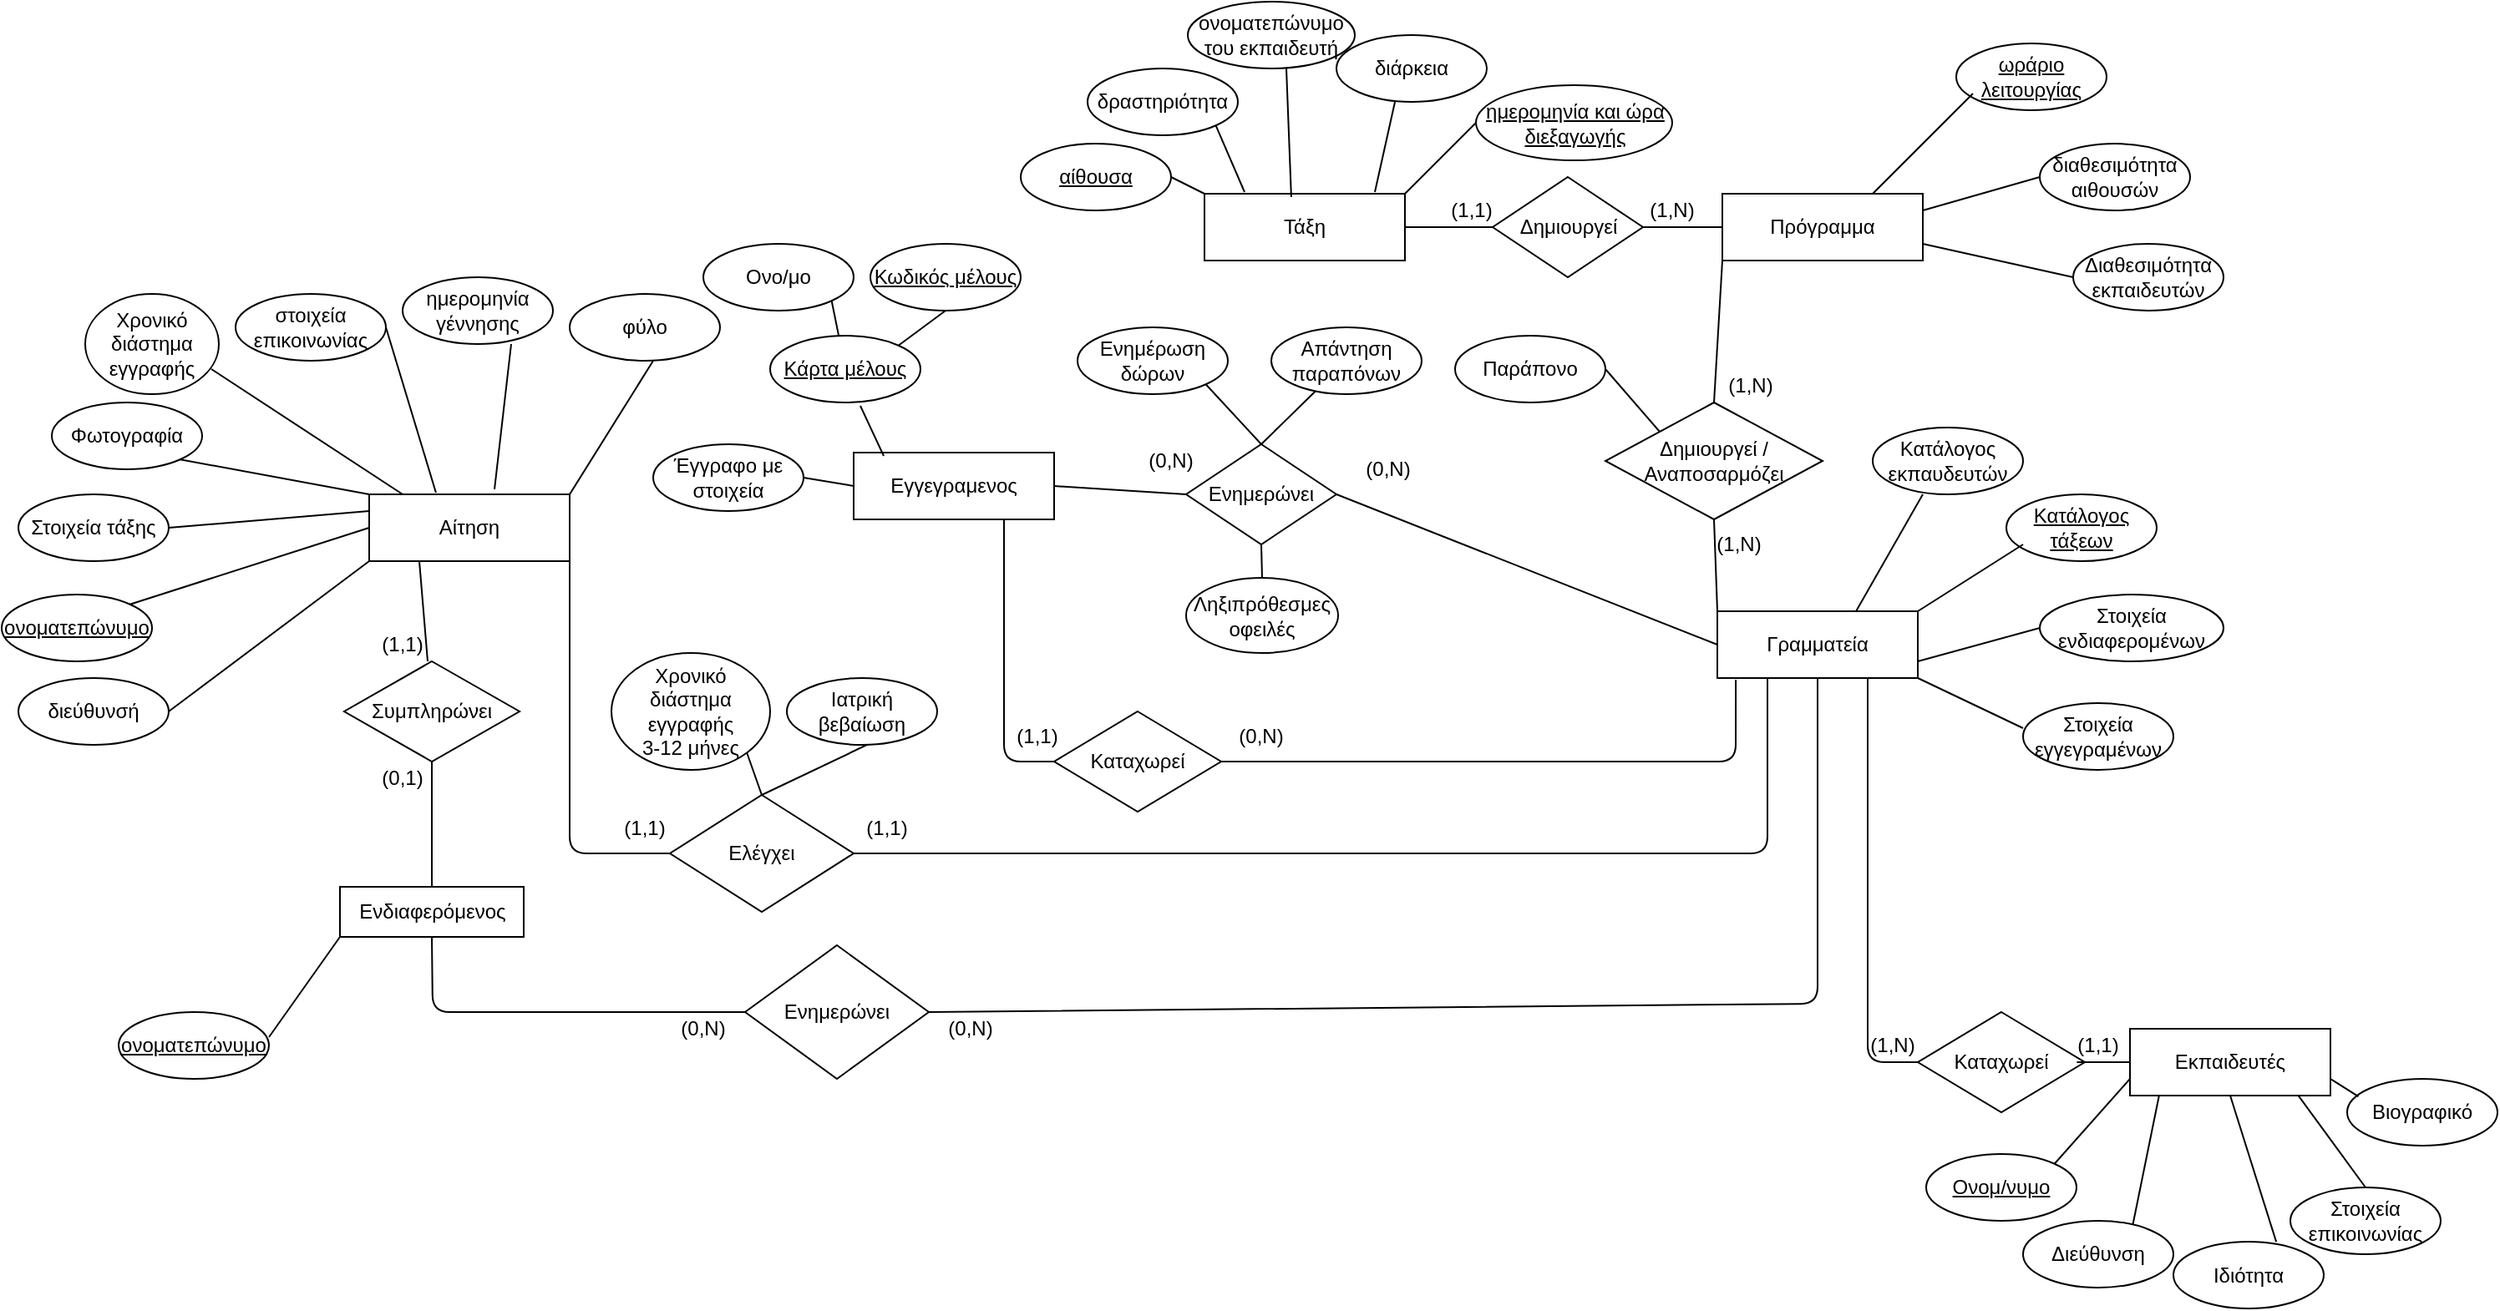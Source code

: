 <mxfile version="13.10.0" type="google"><diagram id="cxNnvhoeF-0H75ZbWDP6" name="Page-1"><mxGraphModel dx="1385" dy="635" grid="1" gridSize="10" guides="1" tooltips="1" connect="1" arrows="1" fold="1" page="1" pageScale="1" pageWidth="827" pageHeight="1169" math="0" shadow="0"><root><mxCell id="0"/><mxCell id="1" parent="0"/><mxCell id="6qbsuL3_J3DpyNCRXPez-3" value="Εκπαιδευτές" style="rounded=0;whiteSpace=wrap;html=1;" vertex="1" parent="1"><mxGeometry x="1434" y="875" width="120" height="40" as="geometry"/></mxCell><mxCell id="6qbsuL3_J3DpyNCRXPez-4" value="Ιδιότητα" style="ellipse;whiteSpace=wrap;html=1;" vertex="1" parent="1"><mxGeometry x="1460" y="1002.5" width="90" height="40" as="geometry"/></mxCell><mxCell id="6qbsuL3_J3DpyNCRXPez-5" value="Διεύθυνση" style="ellipse;whiteSpace=wrap;html=1;" vertex="1" parent="1"><mxGeometry x="1370" y="990" width="90" height="40" as="geometry"/></mxCell><mxCell id="6qbsuL3_J3DpyNCRXPez-6" value="Στοιχεία επικοινωνίας" style="ellipse;whiteSpace=wrap;html=1;" vertex="1" parent="1"><mxGeometry x="1530" y="970" width="90" height="40" as="geometry"/></mxCell><mxCell id="6qbsuL3_J3DpyNCRXPez-7" value="Ονομ/νυμο" style="ellipse;whiteSpace=wrap;html=1;fontStyle=4" vertex="1" parent="1"><mxGeometry x="1312" y="950" width="90" height="40" as="geometry"/></mxCell><mxCell id="6qbsuL3_J3DpyNCRXPez-8" value="Βιογραφικό" style="ellipse;whiteSpace=wrap;html=1;" vertex="1" parent="1"><mxGeometry x="1564" y="905" width="90" height="40" as="geometry"/></mxCell><mxCell id="6qbsuL3_J3DpyNCRXPez-9" value="" style="endArrow=none;html=1;entryX=0.145;entryY=1.004;entryDx=0;entryDy=0;exitX=0.73;exitY=0.06;exitDx=0;exitDy=0;exitPerimeter=0;entryPerimeter=0;" edge="1" parent="1" target="6qbsuL3_J3DpyNCRXPez-3" source="6qbsuL3_J3DpyNCRXPez-5"><mxGeometry width="50" height="50" relative="1" as="geometry"><mxPoint x="1430" y="970" as="sourcePoint"/><mxPoint x="1480" y="920" as="targetPoint"/></mxGeometry></mxCell><mxCell id="6qbsuL3_J3DpyNCRXPez-10" value="" style="endArrow=none;html=1;entryX=0;entryY=0.75;entryDx=0;entryDy=0;exitX=1;exitY=0;exitDx=0;exitDy=0;" edge="1" parent="1" target="6qbsuL3_J3DpyNCRXPez-3" source="6qbsuL3_J3DpyNCRXPez-7"><mxGeometry width="50" height="50" relative="1" as="geometry"><mxPoint x="1410" y="1020" as="sourcePoint"/><mxPoint x="1460" y="970" as="targetPoint"/></mxGeometry></mxCell><mxCell id="6qbsuL3_J3DpyNCRXPez-11" value="" style="endArrow=none;html=1;exitX=0.5;exitY=1;exitDx=0;exitDy=0;entryX=0.684;entryY=0.001;entryDx=0;entryDy=0;entryPerimeter=0;" edge="1" parent="1" source="6qbsuL3_J3DpyNCRXPez-3" target="6qbsuL3_J3DpyNCRXPez-4"><mxGeometry width="50" height="50" relative="1" as="geometry"><mxPoint x="1410" y="1000" as="sourcePoint"/><mxPoint x="1460" y="950" as="targetPoint"/></mxGeometry></mxCell><mxCell id="6qbsuL3_J3DpyNCRXPez-12" value="" style="endArrow=none;html=1;exitX=0.841;exitY=1.004;exitDx=0;exitDy=0;exitPerimeter=0;entryX=0.5;entryY=0;entryDx=0;entryDy=0;" edge="1" parent="1" source="6qbsuL3_J3DpyNCRXPez-3" target="6qbsuL3_J3DpyNCRXPez-6"><mxGeometry width="50" height="50" relative="1" as="geometry"><mxPoint x="1510" y="990" as="sourcePoint"/><mxPoint x="1560" y="940" as="targetPoint"/></mxGeometry></mxCell><mxCell id="6qbsuL3_J3DpyNCRXPez-13" value="" style="endArrow=none;html=1;exitX=1;exitY=0.75;exitDx=0;exitDy=0;entryX=0.075;entryY=0.265;entryDx=0;entryDy=0;entryPerimeter=0;" edge="1" parent="1" source="6qbsuL3_J3DpyNCRXPez-3" target="6qbsuL3_J3DpyNCRXPez-8"><mxGeometry width="50" height="50" relative="1" as="geometry"><mxPoint x="1600" y="980" as="sourcePoint"/><mxPoint x="1650" y="930" as="targetPoint"/></mxGeometry></mxCell><mxCell id="6qbsuL3_J3DpyNCRXPez-14" value="Αίτηση" style="rounded=0;whiteSpace=wrap;html=1;" vertex="1" parent="1"><mxGeometry x="380" y="555" width="120" height="40" as="geometry"/></mxCell><mxCell id="6qbsuL3_J3DpyNCRXPez-15" value="ονοματεπώνυμο" style="ellipse;whiteSpace=wrap;html=1;fontStyle=4" vertex="1" parent="1"><mxGeometry x="230" y="865" width="90" height="40" as="geometry"/></mxCell><mxCell id="6qbsuL3_J3DpyNCRXPez-16" value="Χρονικό διάστημα εγγραφής" style="ellipse;whiteSpace=wrap;html=1;" vertex="1" parent="1"><mxGeometry x="210" y="435" width="80" height="60" as="geometry"/></mxCell><mxCell id="6qbsuL3_J3DpyNCRXPez-17" value="ημερομηνία γέννησης" style="ellipse;whiteSpace=wrap;html=1;" vertex="1" parent="1"><mxGeometry x="400" y="425" width="90" height="40" as="geometry"/></mxCell><mxCell id="6qbsuL3_J3DpyNCRXPez-18" value="διεύθυνσή" style="ellipse;whiteSpace=wrap;html=1;" vertex="1" parent="1"><mxGeometry x="170" y="665" width="90" height="40" as="geometry"/></mxCell><mxCell id="6qbsuL3_J3DpyNCRXPez-19" value="στοιχεία επικοινωνίας" style="ellipse;whiteSpace=wrap;html=1;" vertex="1" parent="1"><mxGeometry x="300" y="435" width="90" height="40" as="geometry"/></mxCell><mxCell id="6qbsuL3_J3DpyNCRXPez-20" value="φύλο" style="ellipse;whiteSpace=wrap;html=1;" vertex="1" parent="1"><mxGeometry x="500" y="435" width="90" height="40" as="geometry"/></mxCell><mxCell id="6qbsuL3_J3DpyNCRXPez-21" value="" style="endArrow=none;html=1;exitX=1;exitY=0;exitDx=0;exitDy=0;" edge="1" parent="1" source="6qbsuL3_J3DpyNCRXPez-14"><mxGeometry width="50" height="50" relative="1" as="geometry"><mxPoint x="500" y="525" as="sourcePoint"/><mxPoint x="550" y="475" as="targetPoint"/></mxGeometry></mxCell><mxCell id="6qbsuL3_J3DpyNCRXPez-22" value="" style="endArrow=none;html=1;entryX=0;entryY=0.25;entryDx=0;entryDy=0;exitX=1;exitY=0.5;exitDx=0;exitDy=0;" edge="1" parent="1" source="6qbsuL3_J3DpyNCRXPez-27" target="6qbsuL3_J3DpyNCRXPez-14"><mxGeometry width="50" height="50" relative="1" as="geometry"><mxPoint x="290" y="545" as="sourcePoint"/><mxPoint x="340" y="495" as="targetPoint"/></mxGeometry></mxCell><mxCell id="6qbsuL3_J3DpyNCRXPez-23" value="" style="endArrow=none;html=1;exitX=0.333;exitY=-0.025;exitDx=0;exitDy=0;exitPerimeter=0;entryX=1;entryY=0.5;entryDx=0;entryDy=0;" edge="1" parent="1" source="6qbsuL3_J3DpyNCRXPez-14" target="6qbsuL3_J3DpyNCRXPez-19"><mxGeometry width="50" height="50" relative="1" as="geometry"><mxPoint x="340" y="515" as="sourcePoint"/><mxPoint x="380" y="455" as="targetPoint"/></mxGeometry></mxCell><mxCell id="6qbsuL3_J3DpyNCRXPez-24" value="" style="endArrow=none;html=1;exitX=0.625;exitY=-0.075;exitDx=0;exitDy=0;exitPerimeter=0;" edge="1" parent="1" source="6qbsuL3_J3DpyNCRXPez-14"><mxGeometry width="50" height="50" relative="1" as="geometry"><mxPoint x="415" y="515" as="sourcePoint"/><mxPoint x="465" y="465" as="targetPoint"/></mxGeometry></mxCell><mxCell id="6qbsuL3_J3DpyNCRXPez-25" value="" style="endArrow=none;html=1;exitX=1;exitY=0.5;exitDx=0;exitDy=0;entryX=0.5;entryY=0;entryDx=0;entryDy=0;" edge="1" parent="1" source="6qbsuL3_J3DpyNCRXPez-29" target="6qbsuL3_J3DpyNCRXPez-45"><mxGeometry width="50" height="50" relative="1" as="geometry"><mxPoint x="290" y="605" as="sourcePoint"/><mxPoint x="340" y="555" as="targetPoint"/></mxGeometry></mxCell><mxCell id="6qbsuL3_J3DpyNCRXPez-26" value="Συμπληρώνει" style="rhombus;whiteSpace=wrap;html=1;" vertex="1" parent="1"><mxGeometry x="365" y="655" width="105" height="60" as="geometry"/></mxCell><mxCell id="6qbsuL3_J3DpyNCRXPez-27" value="Στοιχεία τάξης" style="ellipse;whiteSpace=wrap;html=1;" vertex="1" parent="1"><mxGeometry x="170" y="555" width="90" height="40" as="geometry"/></mxCell><mxCell id="6qbsuL3_J3DpyNCRXPez-28" value="Φωτογραφία" style="ellipse;whiteSpace=wrap;html=1;" vertex="1" parent="1"><mxGeometry x="190" y="500" width="90" height="40" as="geometry"/></mxCell><mxCell id="6qbsuL3_J3DpyNCRXPez-29" value="Ιατρική βεβαίωση" style="ellipse;whiteSpace=wrap;html=1;" vertex="1" parent="1"><mxGeometry x="630" y="665" width="90" height="40" as="geometry"/></mxCell><mxCell id="6qbsuL3_J3DpyNCRXPez-30" value="Τάξη" style="rounded=0;whiteSpace=wrap;html=1;" vertex="1" parent="1"><mxGeometry x="880" y="375" width="120" height="40" as="geometry"/></mxCell><mxCell id="6qbsuL3_J3DpyNCRXPez-31" value="ονοματεπώνυμο του εκπαιδευτή" style="ellipse;whiteSpace=wrap;html=1;" vertex="1" parent="1"><mxGeometry x="870" y="260" width="100" height="40" as="geometry"/></mxCell><mxCell id="6qbsuL3_J3DpyNCRXPez-32" value="ημερομηνία και ώρα διεξαγωγής" style="ellipse;whiteSpace=wrap;html=1;fontStyle=4" vertex="1" parent="1"><mxGeometry x="1042.5" y="310" width="117.5" height="45" as="geometry"/></mxCell><mxCell id="6qbsuL3_J3DpyNCRXPez-33" value="αίθουσα" style="ellipse;whiteSpace=wrap;html=1;fontStyle=4" vertex="1" parent="1"><mxGeometry x="770" y="345" width="90" height="40" as="geometry"/></mxCell><mxCell id="6qbsuL3_J3DpyNCRXPez-34" value="διάρκεια" style="ellipse;whiteSpace=wrap;html=1;" vertex="1" parent="1"><mxGeometry x="959" y="280" width="90" height="40" as="geometry"/></mxCell><mxCell id="6qbsuL3_J3DpyNCRXPez-35" value="δραστηριότητα" style="ellipse;whiteSpace=wrap;html=1;fontStyle=0" vertex="1" parent="1"><mxGeometry x="810" y="300" width="90" height="40" as="geometry"/></mxCell><mxCell id="6qbsuL3_J3DpyNCRXPez-36" value="Πρόγραμμα" style="rounded=0;whiteSpace=wrap;html=1;" vertex="1" parent="1"><mxGeometry x="1190" y="375" width="120" height="40" as="geometry"/></mxCell><mxCell id="6qbsuL3_J3DpyNCRXPez-37" value="Διαθεσιμότητα εκπαιδευτών" style="ellipse;whiteSpace=wrap;html=1;" vertex="1" parent="1"><mxGeometry x="1400" y="405" width="90" height="40" as="geometry"/></mxCell><mxCell id="6qbsuL3_J3DpyNCRXPez-38" value="διαθεσιμότητα αιθουσών" style="ellipse;whiteSpace=wrap;html=1;" vertex="1" parent="1"><mxGeometry x="1380" y="345" width="90" height="40" as="geometry"/></mxCell><mxCell id="6qbsuL3_J3DpyNCRXPez-39" value="ωράριο λειτουργίας" style="ellipse;whiteSpace=wrap;html=1;fontStyle=4" vertex="1" parent="1"><mxGeometry x="1330" y="285" width="90" height="40" as="geometry"/></mxCell><mxCell id="6qbsuL3_J3DpyNCRXPez-40" value="Γραμματεία" style="rounded=0;whiteSpace=wrap;html=1;" vertex="1" parent="1"><mxGeometry x="1187" y="625" width="120" height="40" as="geometry"/></mxCell><mxCell id="6qbsuL3_J3DpyNCRXPez-41" value="Κατάλογος εκπαυδευτών" style="ellipse;whiteSpace=wrap;html=1;" vertex="1" parent="1"><mxGeometry x="1280" y="515" width="90" height="40" as="geometry"/></mxCell><mxCell id="6qbsuL3_J3DpyNCRXPez-42" value="Κατάλογος τάξεων" style="ellipse;whiteSpace=wrap;html=1;fontStyle=4" vertex="1" parent="1"><mxGeometry x="1360" y="555" width="90" height="40" as="geometry"/></mxCell><mxCell id="6qbsuL3_J3DpyNCRXPez-43" value="Στοιχεία ενδιαφερομένων" style="ellipse;whiteSpace=wrap;html=1;" vertex="1" parent="1"><mxGeometry x="1380" y="615" width="110" height="40" as="geometry"/></mxCell><mxCell id="6qbsuL3_J3DpyNCRXPez-44" value="Στοιχεία εγγεγραμένων" style="ellipse;whiteSpace=wrap;html=1;" vertex="1" parent="1"><mxGeometry x="1370" y="680" width="90" height="40" as="geometry"/></mxCell><mxCell id="6qbsuL3_J3DpyNCRXPez-45" value="Ελέγχει" style="rhombus;whiteSpace=wrap;html=1;" vertex="1" parent="1"><mxGeometry x="560" y="735" width="110" height="70" as="geometry"/></mxCell><mxCell id="6qbsuL3_J3DpyNCRXPez-46" value="Δημιουργεί / Αναποσαρμόζει" style="rhombus;whiteSpace=wrap;html=1;" vertex="1" parent="1"><mxGeometry x="1120" y="500" width="130" height="70" as="geometry"/></mxCell><mxCell id="6qbsuL3_J3DpyNCRXPez-47" value="" style="endArrow=none;html=1;exitX=1;exitY=0.75;exitDx=0;exitDy=0;" edge="1" parent="1" source="6qbsuL3_J3DpyNCRXPez-36"><mxGeometry width="50" height="50" relative="1" as="geometry"><mxPoint x="1350" y="475" as="sourcePoint"/><mxPoint x="1400" y="425" as="targetPoint"/></mxGeometry></mxCell><mxCell id="6qbsuL3_J3DpyNCRXPez-48" value="" style="endArrow=none;html=1;exitX=1;exitY=0.25;exitDx=0;exitDy=0;" edge="1" parent="1" source="6qbsuL3_J3DpyNCRXPez-36"><mxGeometry width="50" height="50" relative="1" as="geometry"><mxPoint x="1330" y="415" as="sourcePoint"/><mxPoint x="1380" y="365" as="targetPoint"/></mxGeometry></mxCell><mxCell id="6qbsuL3_J3DpyNCRXPez-49" value="" style="endArrow=none;html=1;exitX=0.75;exitY=0;exitDx=0;exitDy=0;" edge="1" parent="1" source="6qbsuL3_J3DpyNCRXPez-36"><mxGeometry width="50" height="50" relative="1" as="geometry"><mxPoint x="1290" y="365" as="sourcePoint"/><mxPoint x="1340" y="315" as="targetPoint"/></mxGeometry></mxCell><mxCell id="6qbsuL3_J3DpyNCRXPez-50" value="" style="endArrow=none;html=1;entryX=0.2;entryY=-0.025;entryDx=0;entryDy=0;exitX=1;exitY=1;exitDx=0;exitDy=0;entryPerimeter=0;" edge="1" parent="1" source="6qbsuL3_J3DpyNCRXPez-35" target="6qbsuL3_J3DpyNCRXPez-30"><mxGeometry width="50" height="50" relative="1" as="geometry"><mxPoint x="915.82" y="294.3" as="sourcePoint"/><mxPoint x="904.46" y="175" as="targetPoint"/></mxGeometry></mxCell><mxCell id="6qbsuL3_J3DpyNCRXPez-51" value="" style="endArrow=none;html=1;entryX=0.389;entryY=1;entryDx=0;entryDy=0;entryPerimeter=0;exitX=0.85;exitY=-0.025;exitDx=0;exitDy=0;exitPerimeter=0;" edge="1" parent="1" target="6qbsuL3_J3DpyNCRXPez-34" source="6qbsuL3_J3DpyNCRXPez-30"><mxGeometry width="50" height="50" relative="1" as="geometry"><mxPoint x="914.46" y="165" as="sourcePoint"/><mxPoint x="964.46" y="115" as="targetPoint"/></mxGeometry></mxCell><mxCell id="6qbsuL3_J3DpyNCRXPez-52" value="" style="endArrow=none;html=1;entryX=1;entryY=0.5;entryDx=0;entryDy=0;exitX=0;exitY=0;exitDx=0;exitDy=0;" edge="1" parent="1" target="6qbsuL3_J3DpyNCRXPez-33" source="6qbsuL3_J3DpyNCRXPez-30"><mxGeometry width="50" height="50" relative="1" as="geometry"><mxPoint x="984.46" y="165" as="sourcePoint"/><mxPoint x="1034.46" y="115" as="targetPoint"/></mxGeometry></mxCell><mxCell id="6qbsuL3_J3DpyNCRXPez-53" value="" style="endArrow=none;html=1;entryX=0;entryY=0.5;entryDx=0;entryDy=0;exitX=1;exitY=0;exitDx=0;exitDy=0;" edge="1" parent="1" target="6qbsuL3_J3DpyNCRXPez-32" source="6qbsuL3_J3DpyNCRXPez-30"><mxGeometry width="50" height="50" relative="1" as="geometry"><mxPoint x="1024.46" y="165" as="sourcePoint"/><mxPoint x="1074.46" y="115" as="targetPoint"/></mxGeometry></mxCell><mxCell id="6qbsuL3_J3DpyNCRXPez-54" value="" style="endArrow=none;html=1;entryX=0.59;entryY=1;entryDx=0;entryDy=0;exitX=0.433;exitY=0.05;exitDx=0;exitDy=0;exitPerimeter=0;entryPerimeter=0;" edge="1" parent="1" target="6qbsuL3_J3DpyNCRXPez-31" source="6qbsuL3_J3DpyNCRXPez-30"><mxGeometry width="50" height="50" relative="1" as="geometry"><mxPoint x="1024.46" y="205" as="sourcePoint"/><mxPoint x="1074.46" y="155" as="targetPoint"/></mxGeometry></mxCell><mxCell id="6qbsuL3_J3DpyNCRXPez-55" value="" style="endArrow=none;html=1;entryX=0.5;entryY=1;entryDx=0;entryDy=0;exitX=0.5;exitY=0;exitDx=0;exitDy=0;" edge="1" parent="1" target="6qbsuL3_J3DpyNCRXPez-26" source="6qbsuL3_J3DpyNCRXPez-117"><mxGeometry width="50" height="50" relative="1" as="geometry"><mxPoint x="415" y="785" as="sourcePoint"/><mxPoint x="465" y="735" as="targetPoint"/></mxGeometry></mxCell><mxCell id="6qbsuL3_J3DpyNCRXPez-56" value="" style="endArrow=none;html=1;entryX=0.25;entryY=1;entryDx=0;entryDy=0;" edge="1" parent="1" target="6qbsuL3_J3DpyNCRXPez-14"><mxGeometry width="50" height="50" relative="1" as="geometry"><mxPoint x="415" y="655" as="sourcePoint"/><mxPoint x="465" y="605" as="targetPoint"/></mxGeometry></mxCell><mxCell id="6qbsuL3_J3DpyNCRXPez-57" value="" style="endArrow=none;html=1;exitX=0.167;exitY=0;exitDx=0;exitDy=0;exitPerimeter=0;entryX=0.944;entryY=0.75;entryDx=0;entryDy=0;entryPerimeter=0;" edge="1" parent="1" source="6qbsuL3_J3DpyNCRXPez-14" target="6qbsuL3_J3DpyNCRXPez-16"><mxGeometry width="50" height="50" relative="1" as="geometry"><mxPoint x="250" y="525" as="sourcePoint"/><mxPoint x="300" y="475" as="targetPoint"/></mxGeometry></mxCell><mxCell id="6qbsuL3_J3DpyNCRXPez-58" value="" style="endArrow=none;html=1;entryX=0;entryY=0;entryDx=0;entryDy=0;exitX=1;exitY=1;exitDx=0;exitDy=0;" edge="1" parent="1" target="6qbsuL3_J3DpyNCRXPez-14" source="6qbsuL3_J3DpyNCRXPez-28"><mxGeometry width="50" height="50" relative="1" as="geometry"><mxPoint x="280" y="525" as="sourcePoint"/><mxPoint x="330" y="475" as="targetPoint"/></mxGeometry></mxCell><mxCell id="6qbsuL3_J3DpyNCRXPez-59" value="" style="endArrow=none;html=1;entryX=0;entryY=1;entryDx=0;entryDy=0;" edge="1" parent="1" target="6qbsuL3_J3DpyNCRXPez-117"><mxGeometry width="50" height="50" relative="1" as="geometry"><mxPoint x="320" y="880" as="sourcePoint"/><mxPoint x="357.5" y="840" as="targetPoint"/></mxGeometry></mxCell><mxCell id="6qbsuL3_J3DpyNCRXPez-60" value="" style="endArrow=none;html=1;exitX=0.692;exitY=0;exitDx=0;exitDy=0;exitPerimeter=0;" edge="1" parent="1" source="6qbsuL3_J3DpyNCRXPez-40"><mxGeometry width="50" height="50" relative="1" as="geometry"><mxPoint x="1260" y="605" as="sourcePoint"/><mxPoint x="1310" y="555" as="targetPoint"/></mxGeometry></mxCell><mxCell id="6qbsuL3_J3DpyNCRXPez-61" value="" style="endArrow=none;html=1;exitX=1;exitY=0;exitDx=0;exitDy=0;" edge="1" parent="1" source="6qbsuL3_J3DpyNCRXPez-40"><mxGeometry width="50" height="50" relative="1" as="geometry"><mxPoint x="1320" y="635" as="sourcePoint"/><mxPoint x="1370" y="585" as="targetPoint"/></mxGeometry></mxCell><mxCell id="6qbsuL3_J3DpyNCRXPez-62" value="" style="endArrow=none;html=1;exitX=1;exitY=0.75;exitDx=0;exitDy=0;" edge="1" parent="1" source="6qbsuL3_J3DpyNCRXPez-40"><mxGeometry width="50" height="50" relative="1" as="geometry"><mxPoint x="1330" y="685" as="sourcePoint"/><mxPoint x="1380" y="635" as="targetPoint"/></mxGeometry></mxCell><mxCell id="6qbsuL3_J3DpyNCRXPez-63" value="" style="endArrow=none;html=1;exitX=1;exitY=1;exitDx=0;exitDy=0;" edge="1" parent="1" source="6qbsuL3_J3DpyNCRXPez-40"><mxGeometry width="50" height="50" relative="1" as="geometry"><mxPoint x="1320" y="745" as="sourcePoint"/><mxPoint x="1370" y="695" as="targetPoint"/></mxGeometry></mxCell><mxCell id="6qbsuL3_J3DpyNCRXPez-64" value="" style="endArrow=none;html=1;exitX=0;exitY=0.5;exitDx=0;exitDy=0;" edge="1" parent="1" source="6qbsuL3_J3DpyNCRXPez-45"><mxGeometry width="50" height="50" relative="1" as="geometry"><mxPoint x="790" y="790" as="sourcePoint"/><mxPoint x="500" y="595" as="targetPoint"/><Array as="points"><mxPoint x="500" y="770"/></Array></mxGeometry></mxCell><mxCell id="6qbsuL3_J3DpyNCRXPez-65" value="" style="endArrow=none;html=1;exitX=1;exitY=0.5;exitDx=0;exitDy=0;entryX=0.25;entryY=1;entryDx=0;entryDy=0;" edge="1" parent="1" source="6qbsuL3_J3DpyNCRXPez-45" target="6qbsuL3_J3DpyNCRXPez-40"><mxGeometry width="50" height="50" relative="1" as="geometry"><mxPoint x="1137" y="715" as="sourcePoint"/><mxPoint x="1220" y="675" as="targetPoint"/><Array as="points"><mxPoint x="1217" y="770"/></Array></mxGeometry></mxCell><mxCell id="6qbsuL3_J3DpyNCRXPez-66" value="" style="endArrow=none;html=1;exitX=0;exitY=0;exitDx=0;exitDy=0;entryX=0.5;entryY=1;entryDx=0;entryDy=0;" edge="1" parent="1" source="6qbsuL3_J3DpyNCRXPez-40" target="6qbsuL3_J3DpyNCRXPez-46"><mxGeometry width="50" height="50" relative="1" as="geometry"><mxPoint x="1120" y="620" as="sourcePoint"/><mxPoint x="1170" y="570" as="targetPoint"/></mxGeometry></mxCell><mxCell id="6qbsuL3_J3DpyNCRXPez-67" value="" style="endArrow=none;html=1;exitX=0.5;exitY=0;exitDx=0;exitDy=0;" edge="1" parent="1" source="6qbsuL3_J3DpyNCRXPez-46"><mxGeometry width="50" height="50" relative="1" as="geometry"><mxPoint x="1140" y="465" as="sourcePoint"/><mxPoint x="1190" y="415" as="targetPoint"/></mxGeometry></mxCell><mxCell id="6qbsuL3_J3DpyNCRXPez-68" value="Εγγεγραμενος" style="rounded=0;whiteSpace=wrap;html=1;" vertex="1" parent="1"><mxGeometry x="670" y="530" width="120" height="40" as="geometry"/></mxCell><mxCell id="6qbsuL3_J3DpyNCRXPez-69" value="" style="endArrow=none;html=1;entryX=0;entryY=1;entryDx=0;entryDy=0;exitX=1;exitY=0.5;exitDx=0;exitDy=0;" edge="1" parent="1" source="6qbsuL3_J3DpyNCRXPez-18" target="6qbsuL3_J3DpyNCRXPez-14"><mxGeometry width="50" height="50" relative="1" as="geometry"><mxPoint x="270" y="675" as="sourcePoint"/><mxPoint x="320" y="625" as="targetPoint"/></mxGeometry></mxCell><mxCell id="6qbsuL3_J3DpyNCRXPez-70" value="Ενημερώνει" style="rhombus;whiteSpace=wrap;html=1;" vertex="1" parent="1"><mxGeometry x="605" y="825" width="110" height="80" as="geometry"/></mxCell><mxCell id="6qbsuL3_J3DpyNCRXPez-71" value="Έγγραφο με στοιχεία" style="ellipse;whiteSpace=wrap;html=1;" vertex="1" parent="1"><mxGeometry x="550" y="525" width="90" height="40" as="geometry"/></mxCell><mxCell id="6qbsuL3_J3DpyNCRXPez-72" value="Κάρτα μέλους" style="ellipse;whiteSpace=wrap;html=1;fontStyle=4" vertex="1" parent="1"><mxGeometry x="620" y="460" width="90" height="40" as="geometry"/></mxCell><mxCell id="6qbsuL3_J3DpyNCRXPez-73" value="" style="endArrow=none;html=1;exitX=0.15;exitY=0.05;exitDx=0;exitDy=0;entryX=0.6;entryY=1.05;entryDx=0;entryDy=0;exitPerimeter=0;entryPerimeter=0;" edge="1" parent="1" source="6qbsuL3_J3DpyNCRXPez-68" target="6qbsuL3_J3DpyNCRXPez-72"><mxGeometry width="50" height="50" relative="1" as="geometry"><mxPoint x="620" y="545" as="sourcePoint"/><mxPoint x="650" y="510" as="targetPoint"/></mxGeometry></mxCell><mxCell id="6qbsuL3_J3DpyNCRXPez-74" value="" style="endArrow=none;html=1;entryX=0;entryY=0.5;entryDx=0;entryDy=0;exitX=1;exitY=0.5;exitDx=0;exitDy=0;" edge="1" parent="1" target="6qbsuL3_J3DpyNCRXPez-68" source="6qbsuL3_J3DpyNCRXPez-71"><mxGeometry width="50" height="50" relative="1" as="geometry"><mxPoint x="640" y="535" as="sourcePoint"/><mxPoint x="690" y="485" as="targetPoint"/></mxGeometry></mxCell><mxCell id="6qbsuL3_J3DpyNCRXPez-75" value="Κωδικός μέλους" style="ellipse;whiteSpace=wrap;html=1;fontStyle=4" vertex="1" parent="1"><mxGeometry x="680" y="405" width="90" height="40" as="geometry"/></mxCell><mxCell id="6qbsuL3_J3DpyNCRXPez-76" value="Ονο/μο" style="ellipse;whiteSpace=wrap;html=1;" vertex="1" parent="1"><mxGeometry x="580" y="405" width="90" height="40" as="geometry"/></mxCell><mxCell id="6qbsuL3_J3DpyNCRXPez-77" value="" style="endArrow=none;html=1;entryX=0.5;entryY=1;entryDx=0;entryDy=0;exitX=1;exitY=0;exitDx=0;exitDy=0;" edge="1" parent="1" target="6qbsuL3_J3DpyNCRXPez-75" source="6qbsuL3_J3DpyNCRXPez-72"><mxGeometry width="50" height="50" relative="1" as="geometry"><mxPoint x="690" y="455" as="sourcePoint"/><mxPoint x="740" y="405" as="targetPoint"/></mxGeometry></mxCell><mxCell id="6qbsuL3_J3DpyNCRXPez-78" value="" style="endArrow=none;html=1;entryX=1;entryY=1;entryDx=0;entryDy=0;" edge="1" parent="1" source="6qbsuL3_J3DpyNCRXPez-72" target="6qbsuL3_J3DpyNCRXPez-76"><mxGeometry width="50" height="50" relative="1" as="geometry"><mxPoint x="560" y="445" as="sourcePoint"/><mxPoint x="610" y="395" as="targetPoint"/></mxGeometry></mxCell><mxCell id="6qbsuL3_J3DpyNCRXPez-79" value="Καταχωρεί" style="rhombus;whiteSpace=wrap;html=1;" vertex="1" parent="1"><mxGeometry x="790" y="685" width="100" height="60" as="geometry"/></mxCell><mxCell id="6qbsuL3_J3DpyNCRXPez-80" value="" style="endArrow=none;html=1;entryX=0;entryY=0.5;entryDx=0;entryDy=0;exitX=0.75;exitY=1;exitDx=0;exitDy=0;" edge="1" parent="1" target="6qbsuL3_J3DpyNCRXPez-79" source="6qbsuL3_J3DpyNCRXPez-68"><mxGeometry width="50" height="50" relative="1" as="geometry"><mxPoint x="790" y="570" as="sourcePoint"/><mxPoint x="840" y="520" as="targetPoint"/><Array as="points"><mxPoint x="760" y="715"/></Array></mxGeometry></mxCell><mxCell id="6qbsuL3_J3DpyNCRXPez-81" value="ονοματεπώνυμο" style="ellipse;whiteSpace=wrap;html=1;fontStyle=4" vertex="1" parent="1"><mxGeometry x="160" y="615" width="90" height="40" as="geometry"/></mxCell><mxCell id="6qbsuL3_J3DpyNCRXPez-82" value="" style="endArrow=none;html=1;exitX=1;exitY=0;exitDx=0;exitDy=0;entryX=0;entryY=0.5;entryDx=0;entryDy=0;" edge="1" parent="1" source="6qbsuL3_J3DpyNCRXPez-81" target="6qbsuL3_J3DpyNCRXPez-14"><mxGeometry width="50" height="50" relative="1" as="geometry"><mxPoint x="250" y="669" as="sourcePoint"/><mxPoint x="390" y="595" as="targetPoint"/></mxGeometry></mxCell><mxCell id="6qbsuL3_J3DpyNCRXPez-83" value="" style="endArrow=none;html=1;entryX=0;entryY=0.5;entryDx=0;entryDy=0;exitX=1;exitY=0.5;exitDx=0;exitDy=0;" edge="1" parent="1" target="6qbsuL3_J3DpyNCRXPez-101" source="6qbsuL3_J3DpyNCRXPez-30"><mxGeometry width="50" height="50" relative="1" as="geometry"><mxPoint x="1030" y="420" as="sourcePoint"/><mxPoint x="994.46" y="30" as="targetPoint"/></mxGeometry></mxCell><mxCell id="6qbsuL3_J3DpyNCRXPez-84" value="Καταχωρεί" style="rhombus;whiteSpace=wrap;html=1;" vertex="1" parent="1"><mxGeometry x="1307" y="865" width="100" height="60" as="geometry"/></mxCell><mxCell id="6qbsuL3_J3DpyNCRXPez-85" value="" style="endArrow=none;html=1;entryX=1;entryY=0.5;entryDx=0;entryDy=0;exitX=0;exitY=0.5;exitDx=0;exitDy=0;" edge="1" parent="1" target="6qbsuL3_J3DpyNCRXPez-84" source="6qbsuL3_J3DpyNCRXPez-3"><mxGeometry width="50" height="50" relative="1" as="geometry"><mxPoint x="1660" y="1040" as="sourcePoint"/><mxPoint x="1710" y="990" as="targetPoint"/><Array as="points"><mxPoint x="1400" y="895"/></Array></mxGeometry></mxCell><mxCell id="6qbsuL3_J3DpyNCRXPez-86" value="" style="endArrow=none;html=1;entryX=0.75;entryY=1;entryDx=0;entryDy=0;exitX=0;exitY=0.5;exitDx=0;exitDy=0;" edge="1" parent="1" target="6qbsuL3_J3DpyNCRXPez-40" source="6qbsuL3_J3DpyNCRXPez-84"><mxGeometry width="50" height="50" relative="1" as="geometry"><mxPoint x="1110" y="920" as="sourcePoint"/><mxPoint x="890" y="265" as="targetPoint"/><Array as="points"><mxPoint x="1277" y="895"/></Array></mxGeometry></mxCell><mxCell id="6qbsuL3_J3DpyNCRXPez-87" value="(1,1)" style="text;html=1;strokeColor=none;fillColor=none;align=center;verticalAlign=middle;whiteSpace=wrap;rounded=0;" vertex="1" parent="1"><mxGeometry x="760" y="690" width="40" height="20" as="geometry"/></mxCell><mxCell id="6qbsuL3_J3DpyNCRXPez-88" value="(1,Ν)" style="text;html=1;strokeColor=none;fillColor=none;align=center;verticalAlign=middle;whiteSpace=wrap;rounded=0;" vertex="1" parent="1"><mxGeometry x="1272" y="875" width="40" height="20" as="geometry"/></mxCell><mxCell id="6qbsuL3_J3DpyNCRXPez-89" value="(0,1)" style="text;html=1;strokeColor=none;fillColor=none;align=center;verticalAlign=middle;whiteSpace=wrap;rounded=0;" vertex="1" parent="1"><mxGeometry x="380" y="715" width="40" height="20" as="geometry"/></mxCell><mxCell id="6qbsuL3_J3DpyNCRXPez-90" value="(1,1)" style="text;html=1;strokeColor=none;fillColor=none;align=center;verticalAlign=middle;whiteSpace=wrap;rounded=0;" vertex="1" parent="1"><mxGeometry x="670" y="745" width="40" height="20" as="geometry"/></mxCell><mxCell id="6qbsuL3_J3DpyNCRXPez-91" value="(1,1)" style="text;html=1;strokeColor=none;fillColor=none;align=center;verticalAlign=middle;whiteSpace=wrap;rounded=0;" vertex="1" parent="1"><mxGeometry x="525" y="745" width="40" height="20" as="geometry"/></mxCell><mxCell id="6qbsuL3_J3DpyNCRXPez-92" value="(1,1)" style="text;html=1;strokeColor=none;fillColor=none;align=center;verticalAlign=middle;whiteSpace=wrap;rounded=0;" vertex="1" parent="1"><mxGeometry x="380" y="635" width="40" height="20" as="geometry"/></mxCell><mxCell id="6qbsuL3_J3DpyNCRXPez-93" value="(0,Ν)" style="text;html=1;strokeColor=none;fillColor=none;align=center;verticalAlign=middle;whiteSpace=wrap;rounded=0;" vertex="1" parent="1"><mxGeometry x="894" y="690" width="40" height="20" as="geometry"/></mxCell><mxCell id="6qbsuL3_J3DpyNCRXPez-94" value="(0,Ν)" style="text;html=1;strokeColor=none;fillColor=none;align=center;verticalAlign=middle;whiteSpace=wrap;rounded=0;" vertex="1" parent="1"><mxGeometry x="720" y="865" width="40" height="20" as="geometry"/></mxCell><mxCell id="6qbsuL3_J3DpyNCRXPez-95" value="(0,Ν)" style="text;html=1;strokeColor=none;fillColor=none;align=center;verticalAlign=middle;whiteSpace=wrap;rounded=0;" vertex="1" parent="1"><mxGeometry x="560" y="865" width="40" height="20" as="geometry"/></mxCell><mxCell id="6qbsuL3_J3DpyNCRXPez-96" value="(1,1)" style="text;html=1;strokeColor=none;fillColor=none;align=center;verticalAlign=middle;whiteSpace=wrap;rounded=0;" vertex="1" parent="1"><mxGeometry x="1395" y="875" width="40" height="20" as="geometry"/></mxCell><mxCell id="6qbsuL3_J3DpyNCRXPez-97" value="(1,Ν)" style="text;html=1;strokeColor=none;fillColor=none;align=center;verticalAlign=middle;whiteSpace=wrap;rounded=0;" vertex="1" parent="1"><mxGeometry x="1180" y="575" width="40" height="20" as="geometry"/></mxCell><mxCell id="6qbsuL3_J3DpyNCRXPez-98" value="(1,1)" style="text;html=1;strokeColor=none;fillColor=none;align=center;verticalAlign=middle;whiteSpace=wrap;rounded=0;" vertex="1" parent="1"><mxGeometry x="1020" y="375" width="40" height="20" as="geometry"/></mxCell><mxCell id="6qbsuL3_J3DpyNCRXPez-99" value="(1,Ν)" style="text;html=1;strokeColor=none;fillColor=none;align=center;verticalAlign=middle;whiteSpace=wrap;rounded=0;" vertex="1" parent="1"><mxGeometry x="1140" y="375" width="40" height="20" as="geometry"/></mxCell><mxCell id="6qbsuL3_J3DpyNCRXPez-100" value="(1,Ν)" style="text;html=1;strokeColor=none;fillColor=none;align=center;verticalAlign=middle;whiteSpace=wrap;rounded=0;" vertex="1" parent="1"><mxGeometry x="1187" y="480" width="40" height="20" as="geometry"/></mxCell><mxCell id="6qbsuL3_J3DpyNCRXPez-101" value="Δημιουργεί" style="rhombus;whiteSpace=wrap;html=1;" vertex="1" parent="1"><mxGeometry x="1052.5" y="365" width="90" height="60" as="geometry"/></mxCell><mxCell id="6qbsuL3_J3DpyNCRXPez-102" value="" style="endArrow=none;html=1;exitX=0;exitY=0.5;exitDx=0;exitDy=0;entryX=1;entryY=0.5;entryDx=0;entryDy=0;" edge="1" parent="1" source="6qbsuL3_J3DpyNCRXPez-36" target="6qbsuL3_J3DpyNCRXPez-101"><mxGeometry width="50" height="50" relative="1" as="geometry"><mxPoint x="1150" y="350" as="sourcePoint"/><mxPoint x="1200" y="300" as="targetPoint"/></mxGeometry></mxCell><mxCell id="6qbsuL3_J3DpyNCRXPez-103" value="Ενημερώνει" style="rhombus;whiteSpace=wrap;html=1;" vertex="1" parent="1"><mxGeometry x="869" y="525" width="90" height="60" as="geometry"/></mxCell><mxCell id="6qbsuL3_J3DpyNCRXPez-104" value="" style="endArrow=none;html=1;entryX=0;entryY=0.5;entryDx=0;entryDy=0;exitX=1;exitY=0.5;exitDx=0;exitDy=0;" edge="1" parent="1" source="6qbsuL3_J3DpyNCRXPez-68" target="6qbsuL3_J3DpyNCRXPez-103"><mxGeometry width="50" height="50" relative="1" as="geometry"><mxPoint x="800" y="600" as="sourcePoint"/><mxPoint x="870" y="525" as="targetPoint"/></mxGeometry></mxCell><mxCell id="6qbsuL3_J3DpyNCRXPez-105" value="" style="endArrow=none;html=1;entryX=0;entryY=0.5;entryDx=0;entryDy=0;exitX=1;exitY=0.5;exitDx=0;exitDy=0;" edge="1" parent="1" target="6qbsuL3_J3DpyNCRXPez-40" source="6qbsuL3_J3DpyNCRXPez-103"><mxGeometry width="50" height="50" relative="1" as="geometry"><mxPoint x="960" y="525" as="sourcePoint"/><mxPoint x="1010" y="475" as="targetPoint"/></mxGeometry></mxCell><mxCell id="6qbsuL3_J3DpyNCRXPez-106" value="Ενημέρωση δώρων" style="ellipse;whiteSpace=wrap;html=1;" vertex="1" parent="1"><mxGeometry x="804" y="455" width="90" height="40" as="geometry"/></mxCell><mxCell id="6qbsuL3_J3DpyNCRXPez-107" value="Απάντηση παραπόνων" style="ellipse;whiteSpace=wrap;html=1;" vertex="1" parent="1"><mxGeometry x="920" y="455" width="90" height="40" as="geometry"/></mxCell><mxCell id="6qbsuL3_J3DpyNCRXPez-108" value="Παράπονο" style="ellipse;whiteSpace=wrap;html=1;" vertex="1" parent="1"><mxGeometry x="1030" y="460" width="90" height="40" as="geometry"/></mxCell><mxCell id="6qbsuL3_J3DpyNCRXPez-109" value="" style="endArrow=none;html=1;exitX=0.5;exitY=0;exitDx=0;exitDy=0;" edge="1" parent="1" source="6qbsuL3_J3DpyNCRXPez-103" target="6qbsuL3_J3DpyNCRXPez-107"><mxGeometry width="50" height="50" relative="1" as="geometry"><mxPoint x="869" y="515" as="sourcePoint"/><mxPoint x="919" y="465" as="targetPoint"/></mxGeometry></mxCell><mxCell id="6qbsuL3_J3DpyNCRXPez-110" value="" style="endArrow=none;html=1;exitX=0.5;exitY=0;exitDx=0;exitDy=0;entryX=1;entryY=1;entryDx=0;entryDy=0;" edge="1" parent="1" source="6qbsuL3_J3DpyNCRXPez-103" target="6qbsuL3_J3DpyNCRXPez-106"><mxGeometry width="50" height="50" relative="1" as="geometry"><mxPoint x="810" y="515" as="sourcePoint"/><mxPoint x="860" y="465" as="targetPoint"/></mxGeometry></mxCell><mxCell id="6qbsuL3_J3DpyNCRXPez-111" value="" style="endArrow=none;html=1;entryX=1;entryY=0.5;entryDx=0;entryDy=0;exitX=0;exitY=0;exitDx=0;exitDy=0;" edge="1" parent="1" source="6qbsuL3_J3DpyNCRXPez-46" target="6qbsuL3_J3DpyNCRXPez-108"><mxGeometry width="50" height="50" relative="1" as="geometry"><mxPoint x="1163" y="508" as="sourcePoint"/><mxPoint x="1140" y="455" as="targetPoint"/></mxGeometry></mxCell><mxCell id="6qbsuL3_J3DpyNCRXPez-112" value="(0,Ν)" style="text;html=1;strokeColor=none;fillColor=none;align=center;verticalAlign=middle;whiteSpace=wrap;rounded=0;" vertex="1" parent="1"><mxGeometry x="840" y="525" width="40" height="20" as="geometry"/></mxCell><mxCell id="6qbsuL3_J3DpyNCRXPez-113" value="(0,Ν)" style="text;html=1;strokeColor=none;fillColor=none;align=center;verticalAlign=middle;whiteSpace=wrap;rounded=0;" vertex="1" parent="1"><mxGeometry x="970" y="530" width="40" height="20" as="geometry"/></mxCell><mxCell id="6qbsuL3_J3DpyNCRXPez-114" value="" style="endArrow=none;html=1;entryX=0.092;entryY=1.025;entryDx=0;entryDy=0;exitX=1;exitY=0.5;exitDx=0;exitDy=0;entryPerimeter=0;" edge="1" parent="1" source="6qbsuL3_J3DpyNCRXPez-79" target="6qbsuL3_J3DpyNCRXPez-40"><mxGeometry width="50" height="50" relative="1" as="geometry"><mxPoint x="890" y="695" as="sourcePoint"/><mxPoint x="940" y="645" as="targetPoint"/><Array as="points"><mxPoint x="1198" y="715"/></Array></mxGeometry></mxCell><mxCell id="6qbsuL3_J3DpyNCRXPez-115" value="" style="endArrow=none;html=1;entryX=0.5;entryY=1;entryDx=0;entryDy=0;exitX=1;exitY=0.5;exitDx=0;exitDy=0;" edge="1" parent="1" target="6qbsuL3_J3DpyNCRXPez-40" source="6qbsuL3_J3DpyNCRXPez-70"><mxGeometry width="50" height="50" relative="1" as="geometry"><mxPoint x="725" y="865" as="sourcePoint"/><mxPoint x="760" y="875" as="targetPoint"/><Array as="points"><mxPoint x="1247" y="860"/></Array></mxGeometry></mxCell><mxCell id="6qbsuL3_J3DpyNCRXPez-116" value="" style="endArrow=none;html=1;exitX=0;exitY=0.5;exitDx=0;exitDy=0;entryX=0.5;entryY=1;entryDx=0;entryDy=0;" edge="1" parent="1" source="6qbsuL3_J3DpyNCRXPez-70" target="6qbsuL3_J3DpyNCRXPez-117"><mxGeometry width="50" height="50" relative="1" as="geometry"><mxPoint x="595" y="865" as="sourcePoint"/><mxPoint x="438.75" y="840" as="targetPoint"/><Array as="points"><mxPoint x="418" y="865"/></Array></mxGeometry></mxCell><mxCell id="6qbsuL3_J3DpyNCRXPez-117" value="Ενδιαφερόμενος" style="rounded=0;whiteSpace=wrap;html=1;" vertex="1" parent="1"><mxGeometry x="362.5" y="790" width="110" height="30" as="geometry"/></mxCell><mxCell id="6qbsuL3_J3DpyNCRXPez-118" value="Ληξιπρόθεσμες οφειλές" style="ellipse;whiteSpace=wrap;html=1;" vertex="1" parent="1"><mxGeometry x="869" y="605" width="91" height="45" as="geometry"/></mxCell><mxCell id="6qbsuL3_J3DpyNCRXPez-119" value="" style="endArrow=none;html=1;exitX=0.5;exitY=0;exitDx=0;exitDy=0;entryX=0.5;entryY=1;entryDx=0;entryDy=0;" edge="1" parent="1" source="6qbsuL3_J3DpyNCRXPez-118" target="6qbsuL3_J3DpyNCRXPez-103"><mxGeometry width="50" height="50" relative="1" as="geometry"><mxPoint x="869" y="605" as="sourcePoint"/><mxPoint x="919" y="555" as="targetPoint"/></mxGeometry></mxCell><mxCell id="6qbsuL3_J3DpyNCRXPez-120" value="Χρονικό διάστημα εγγραφής &lt;br&gt;3-12 μήνες" style="ellipse;whiteSpace=wrap;html=1;" vertex="1" parent="1"><mxGeometry x="525" y="650" width="95" height="70" as="geometry"/></mxCell><mxCell id="6qbsuL3_J3DpyNCRXPez-121" value="" style="endArrow=none;html=1;exitX=0.5;exitY=0;exitDx=0;exitDy=0;entryX=1;entryY=1;entryDx=0;entryDy=0;" edge="1" parent="1" source="6qbsuL3_J3DpyNCRXPez-45" target="6qbsuL3_J3DpyNCRXPez-120"><mxGeometry width="50" height="50" relative="1" as="geometry"><mxPoint x="675" y="695" as="sourcePoint"/><mxPoint x="725" y="645" as="targetPoint"/></mxGeometry></mxCell></root></mxGraphModel></diagram></mxfile>
